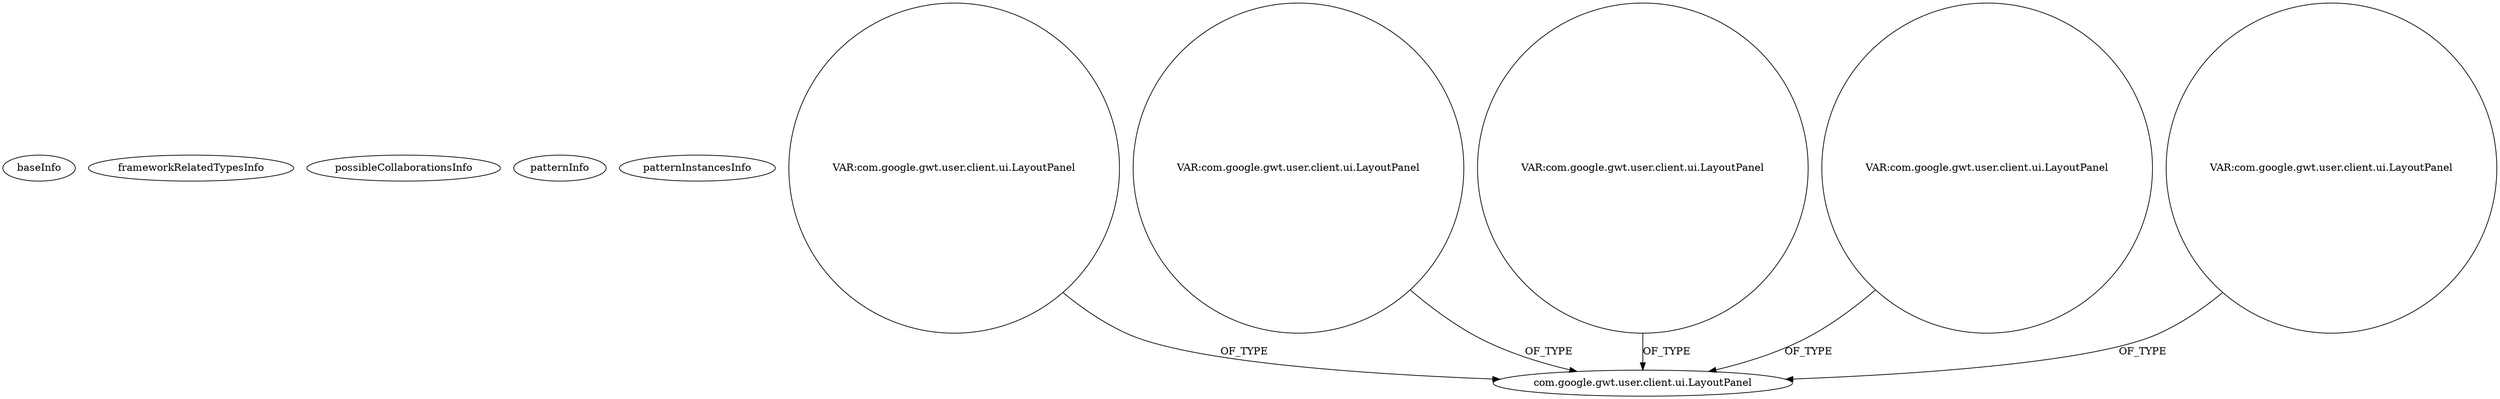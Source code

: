 digraph {
baseInfo[graphId=412,category="pattern",isAnonymous=false,possibleRelation=false]
frameworkRelatedTypesInfo[]
possibleCollaborationsInfo[]
patternInfo[frequency=2.0,patternRootClient=null]
patternInstancesInfo[0="lambourg-WebGallery~/lambourg-WebGallery/WebGallery-master/client/src/com/lambourg/webgallery/client/pictureview/PictureView.java~void onZoomClicked()~3565",1="lambourg-WebGallery~/lambourg-WebGallery/WebGallery-master/client/src/com/lambourg/webgallery/client/pictureview/PictureView.java~PictureView~3541"]
7[label="com.google.gwt.user.client.ui.LayoutPanel",vertexType="FRAMEWORK_CLASS_TYPE",isFrameworkType=false]
14[label="VAR:com.google.gwt.user.client.ui.LayoutPanel",vertexType="VARIABLE_EXPRESION",isFrameworkType=false,shape=circle]
11[label="VAR:com.google.gwt.user.client.ui.LayoutPanel",vertexType="VARIABLE_EXPRESION",isFrameworkType=false,shape=circle]
5[label="VAR:com.google.gwt.user.client.ui.LayoutPanel",vertexType="VARIABLE_EXPRESION",isFrameworkType=false,shape=circle]
8[label="VAR:com.google.gwt.user.client.ui.LayoutPanel",vertexType="VARIABLE_EXPRESION",isFrameworkType=false,shape=circle]
35[label="VAR:com.google.gwt.user.client.ui.LayoutPanel",vertexType="VARIABLE_EXPRESION",isFrameworkType=false,shape=circle]
14->7[label="OF_TYPE"]
11->7[label="OF_TYPE"]
35->7[label="OF_TYPE"]
5->7[label="OF_TYPE"]
8->7[label="OF_TYPE"]
}
